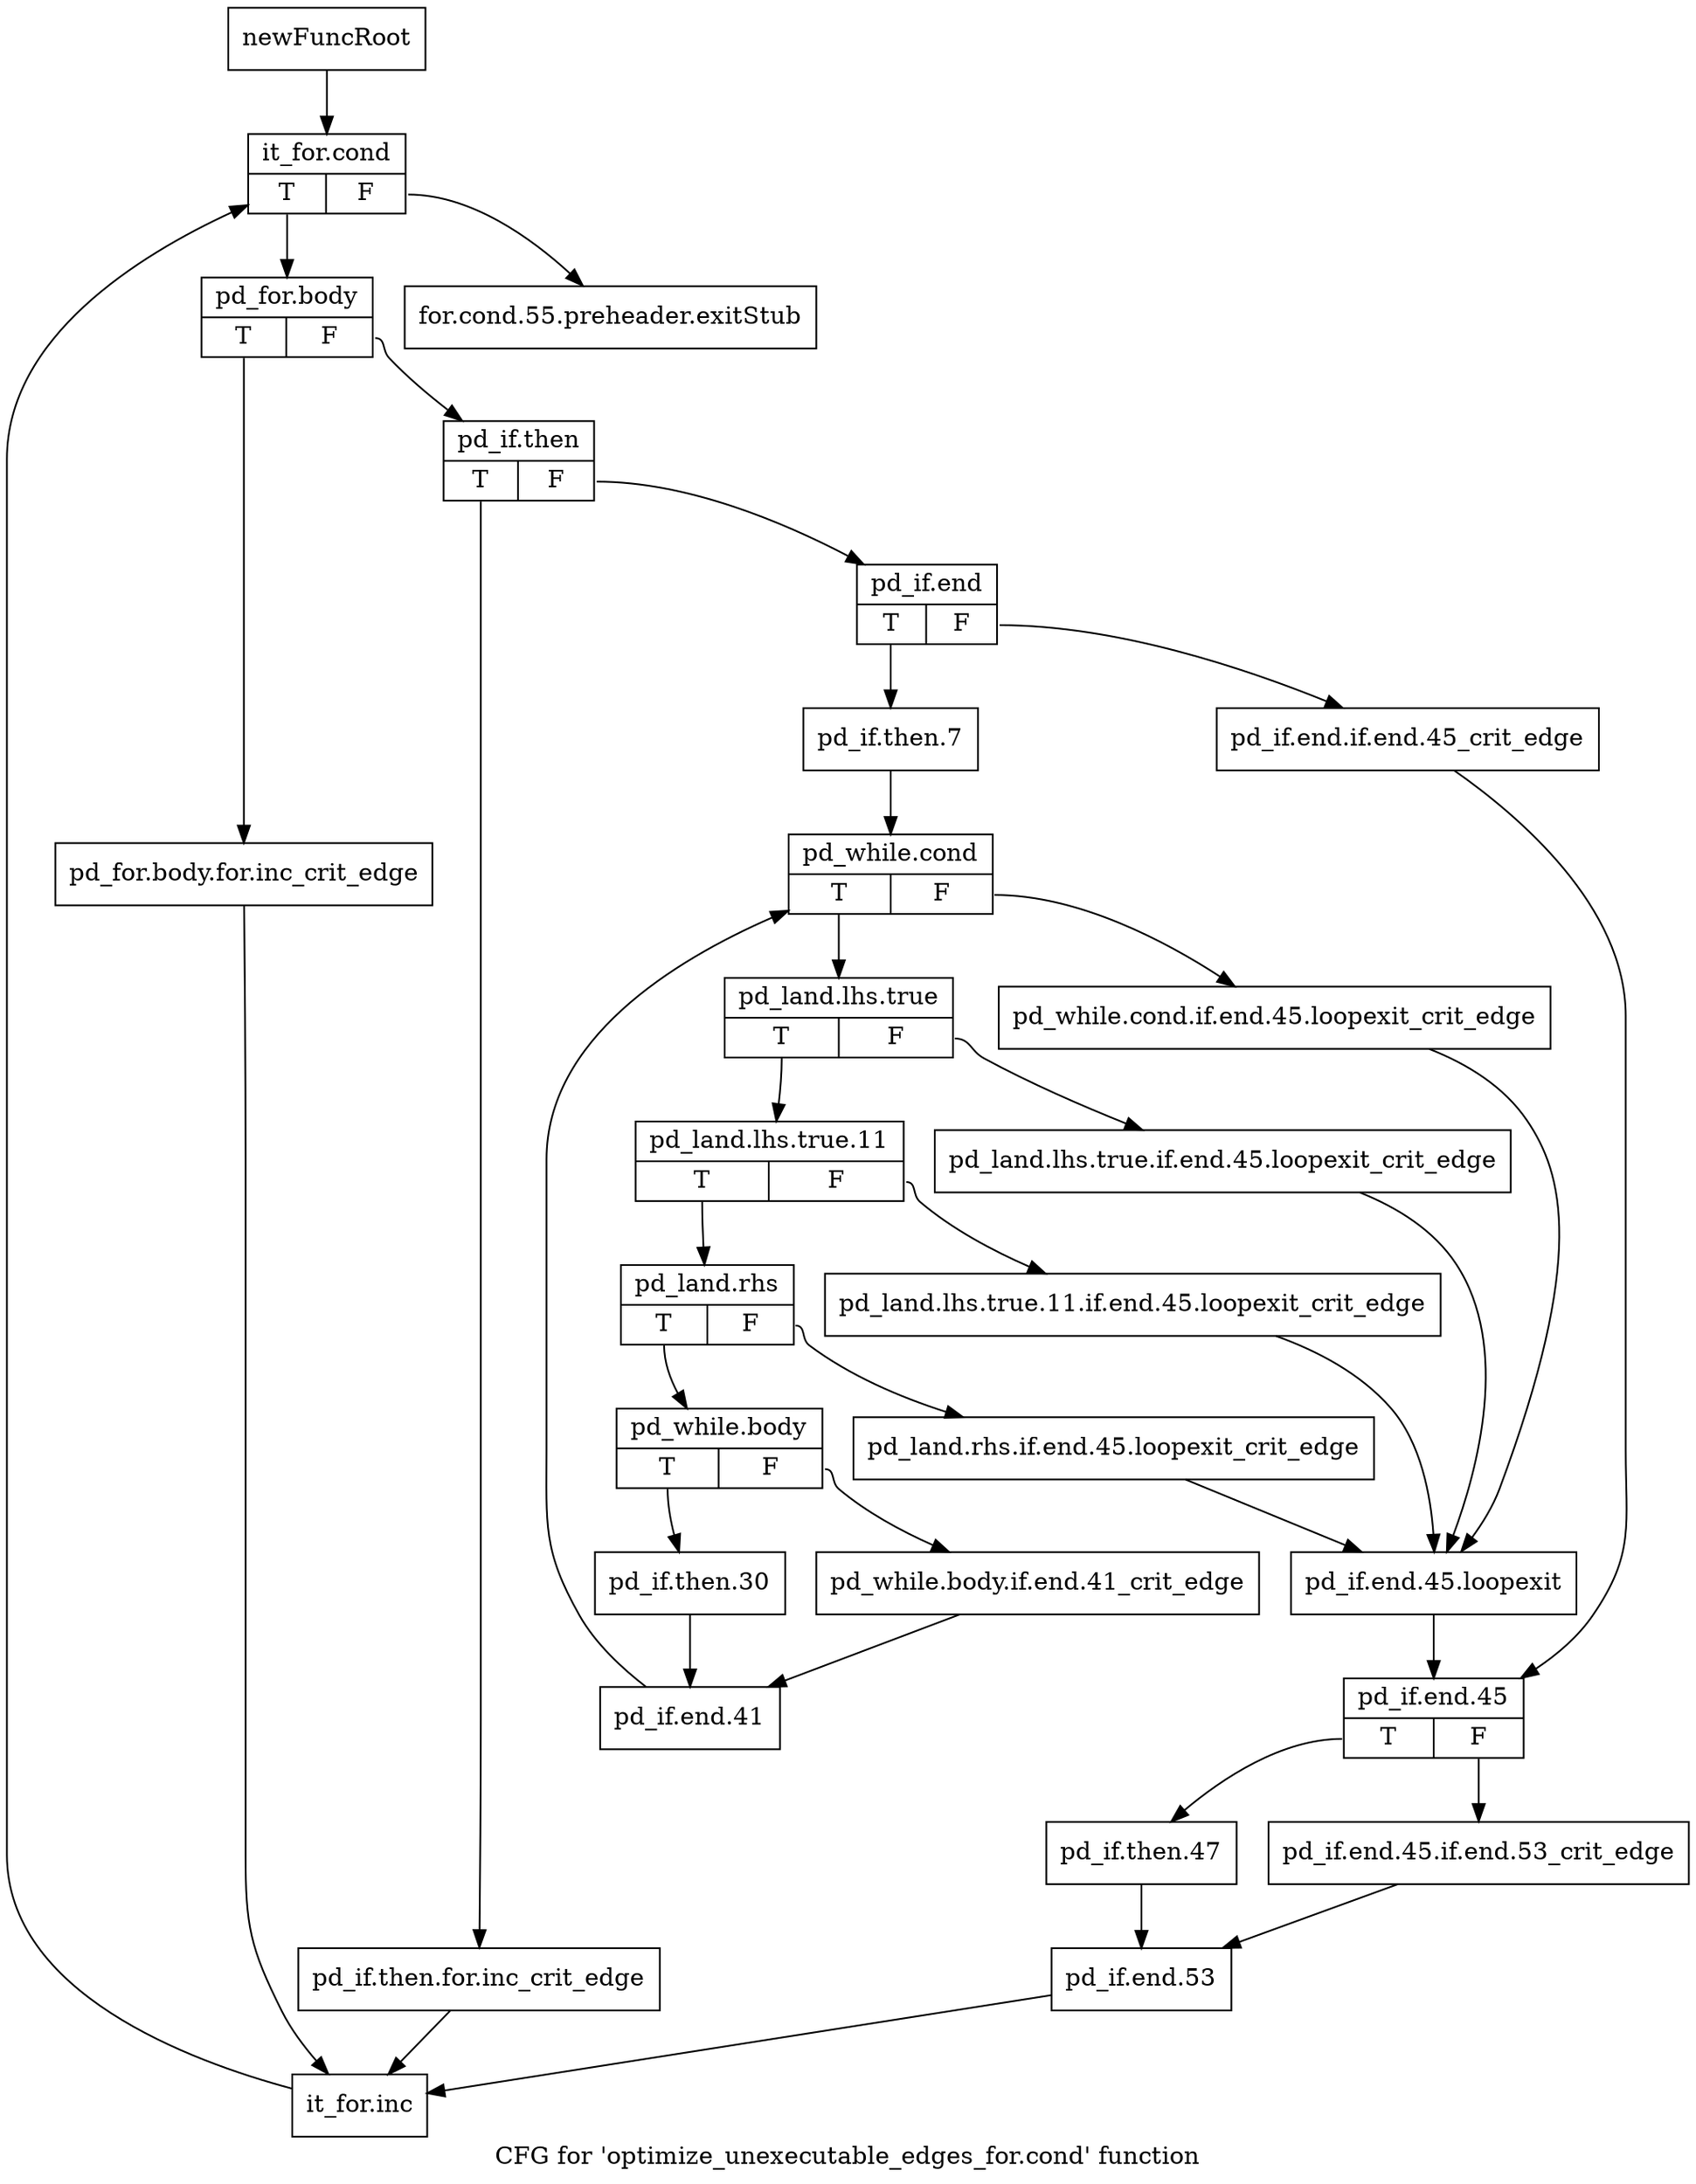 digraph "CFG for 'optimize_unexecutable_edges_for.cond' function" {
	label="CFG for 'optimize_unexecutable_edges_for.cond' function";

	Node0xc328a00 [shape=record,label="{newFuncRoot}"];
	Node0xc328a00 -> Node0xc328aa0;
	Node0xc328a50 [shape=record,label="{for.cond.55.preheader.exitStub}"];
	Node0xc328aa0 [shape=record,label="{it_for.cond|{<s0>T|<s1>F}}"];
	Node0xc328aa0:s0 -> Node0xc328af0;
	Node0xc328aa0:s1 -> Node0xc328a50;
	Node0xc328af0 [shape=record,label="{pd_for.body|{<s0>T|<s1>F}}"];
	Node0xc328af0:s0 -> Node0xc329220;
	Node0xc328af0:s1 -> Node0xc328b40;
	Node0xc328b40 [shape=record,label="{pd_if.then|{<s0>T|<s1>F}}"];
	Node0xc328b40:s0 -> Node0xc3291d0;
	Node0xc328b40:s1 -> Node0xc328b90;
	Node0xc328b90 [shape=record,label="{pd_if.end|{<s0>T|<s1>F}}"];
	Node0xc328b90:s0 -> Node0xc328c30;
	Node0xc328b90:s1 -> Node0xc328be0;
	Node0xc328be0 [shape=record,label="{pd_if.end.if.end.45_crit_edge}"];
	Node0xc328be0 -> Node0xc328f50;
	Node0xc328c30 [shape=record,label="{pd_if.then.7}"];
	Node0xc328c30 -> Node0xc328c80;
	Node0xc328c80 [shape=record,label="{pd_while.cond|{<s0>T|<s1>F}}"];
	Node0xc328c80:s0 -> Node0xc328d20;
	Node0xc328c80:s1 -> Node0xc328cd0;
	Node0xc328cd0 [shape=record,label="{pd_while.cond.if.end.45.loopexit_crit_edge}"];
	Node0xc328cd0 -> Node0xc328f00;
	Node0xc328d20 [shape=record,label="{pd_land.lhs.true|{<s0>T|<s1>F}}"];
	Node0xc328d20:s0 -> Node0xc328dc0;
	Node0xc328d20:s1 -> Node0xc328d70;
	Node0xc328d70 [shape=record,label="{pd_land.lhs.true.if.end.45.loopexit_crit_edge}"];
	Node0xc328d70 -> Node0xc328f00;
	Node0xc328dc0 [shape=record,label="{pd_land.lhs.true.11|{<s0>T|<s1>F}}"];
	Node0xc328dc0:s0 -> Node0xc328e60;
	Node0xc328dc0:s1 -> Node0xc328e10;
	Node0xc328e10 [shape=record,label="{pd_land.lhs.true.11.if.end.45.loopexit_crit_edge}"];
	Node0xc328e10 -> Node0xc328f00;
	Node0xc328e60 [shape=record,label="{pd_land.rhs|{<s0>T|<s1>F}}"];
	Node0xc328e60:s0 -> Node0xc329090;
	Node0xc328e60:s1 -> Node0xc328eb0;
	Node0xc328eb0 [shape=record,label="{pd_land.rhs.if.end.45.loopexit_crit_edge}"];
	Node0xc328eb0 -> Node0xc328f00;
	Node0xc328f00 [shape=record,label="{pd_if.end.45.loopexit}"];
	Node0xc328f00 -> Node0xc328f50;
	Node0xc328f50 [shape=record,label="{pd_if.end.45|{<s0>T|<s1>F}}"];
	Node0xc328f50:s0 -> Node0xc328ff0;
	Node0xc328f50:s1 -> Node0xc328fa0;
	Node0xc328fa0 [shape=record,label="{pd_if.end.45.if.end.53_crit_edge}"];
	Node0xc328fa0 -> Node0xc329040;
	Node0xc328ff0 [shape=record,label="{pd_if.then.47}"];
	Node0xc328ff0 -> Node0xc329040;
	Node0xc329040 [shape=record,label="{pd_if.end.53}"];
	Node0xc329040 -> Node0xc329270;
	Node0xc329090 [shape=record,label="{pd_while.body|{<s0>T|<s1>F}}"];
	Node0xc329090:s0 -> Node0xc329130;
	Node0xc329090:s1 -> Node0xc3290e0;
	Node0xc3290e0 [shape=record,label="{pd_while.body.if.end.41_crit_edge}"];
	Node0xc3290e0 -> Node0xc329180;
	Node0xc329130 [shape=record,label="{pd_if.then.30}"];
	Node0xc329130 -> Node0xc329180;
	Node0xc329180 [shape=record,label="{pd_if.end.41}"];
	Node0xc329180 -> Node0xc328c80;
	Node0xc3291d0 [shape=record,label="{pd_if.then.for.inc_crit_edge}"];
	Node0xc3291d0 -> Node0xc329270;
	Node0xc329220 [shape=record,label="{pd_for.body.for.inc_crit_edge}"];
	Node0xc329220 -> Node0xc329270;
	Node0xc329270 [shape=record,label="{it_for.inc}"];
	Node0xc329270 -> Node0xc328aa0;
}
